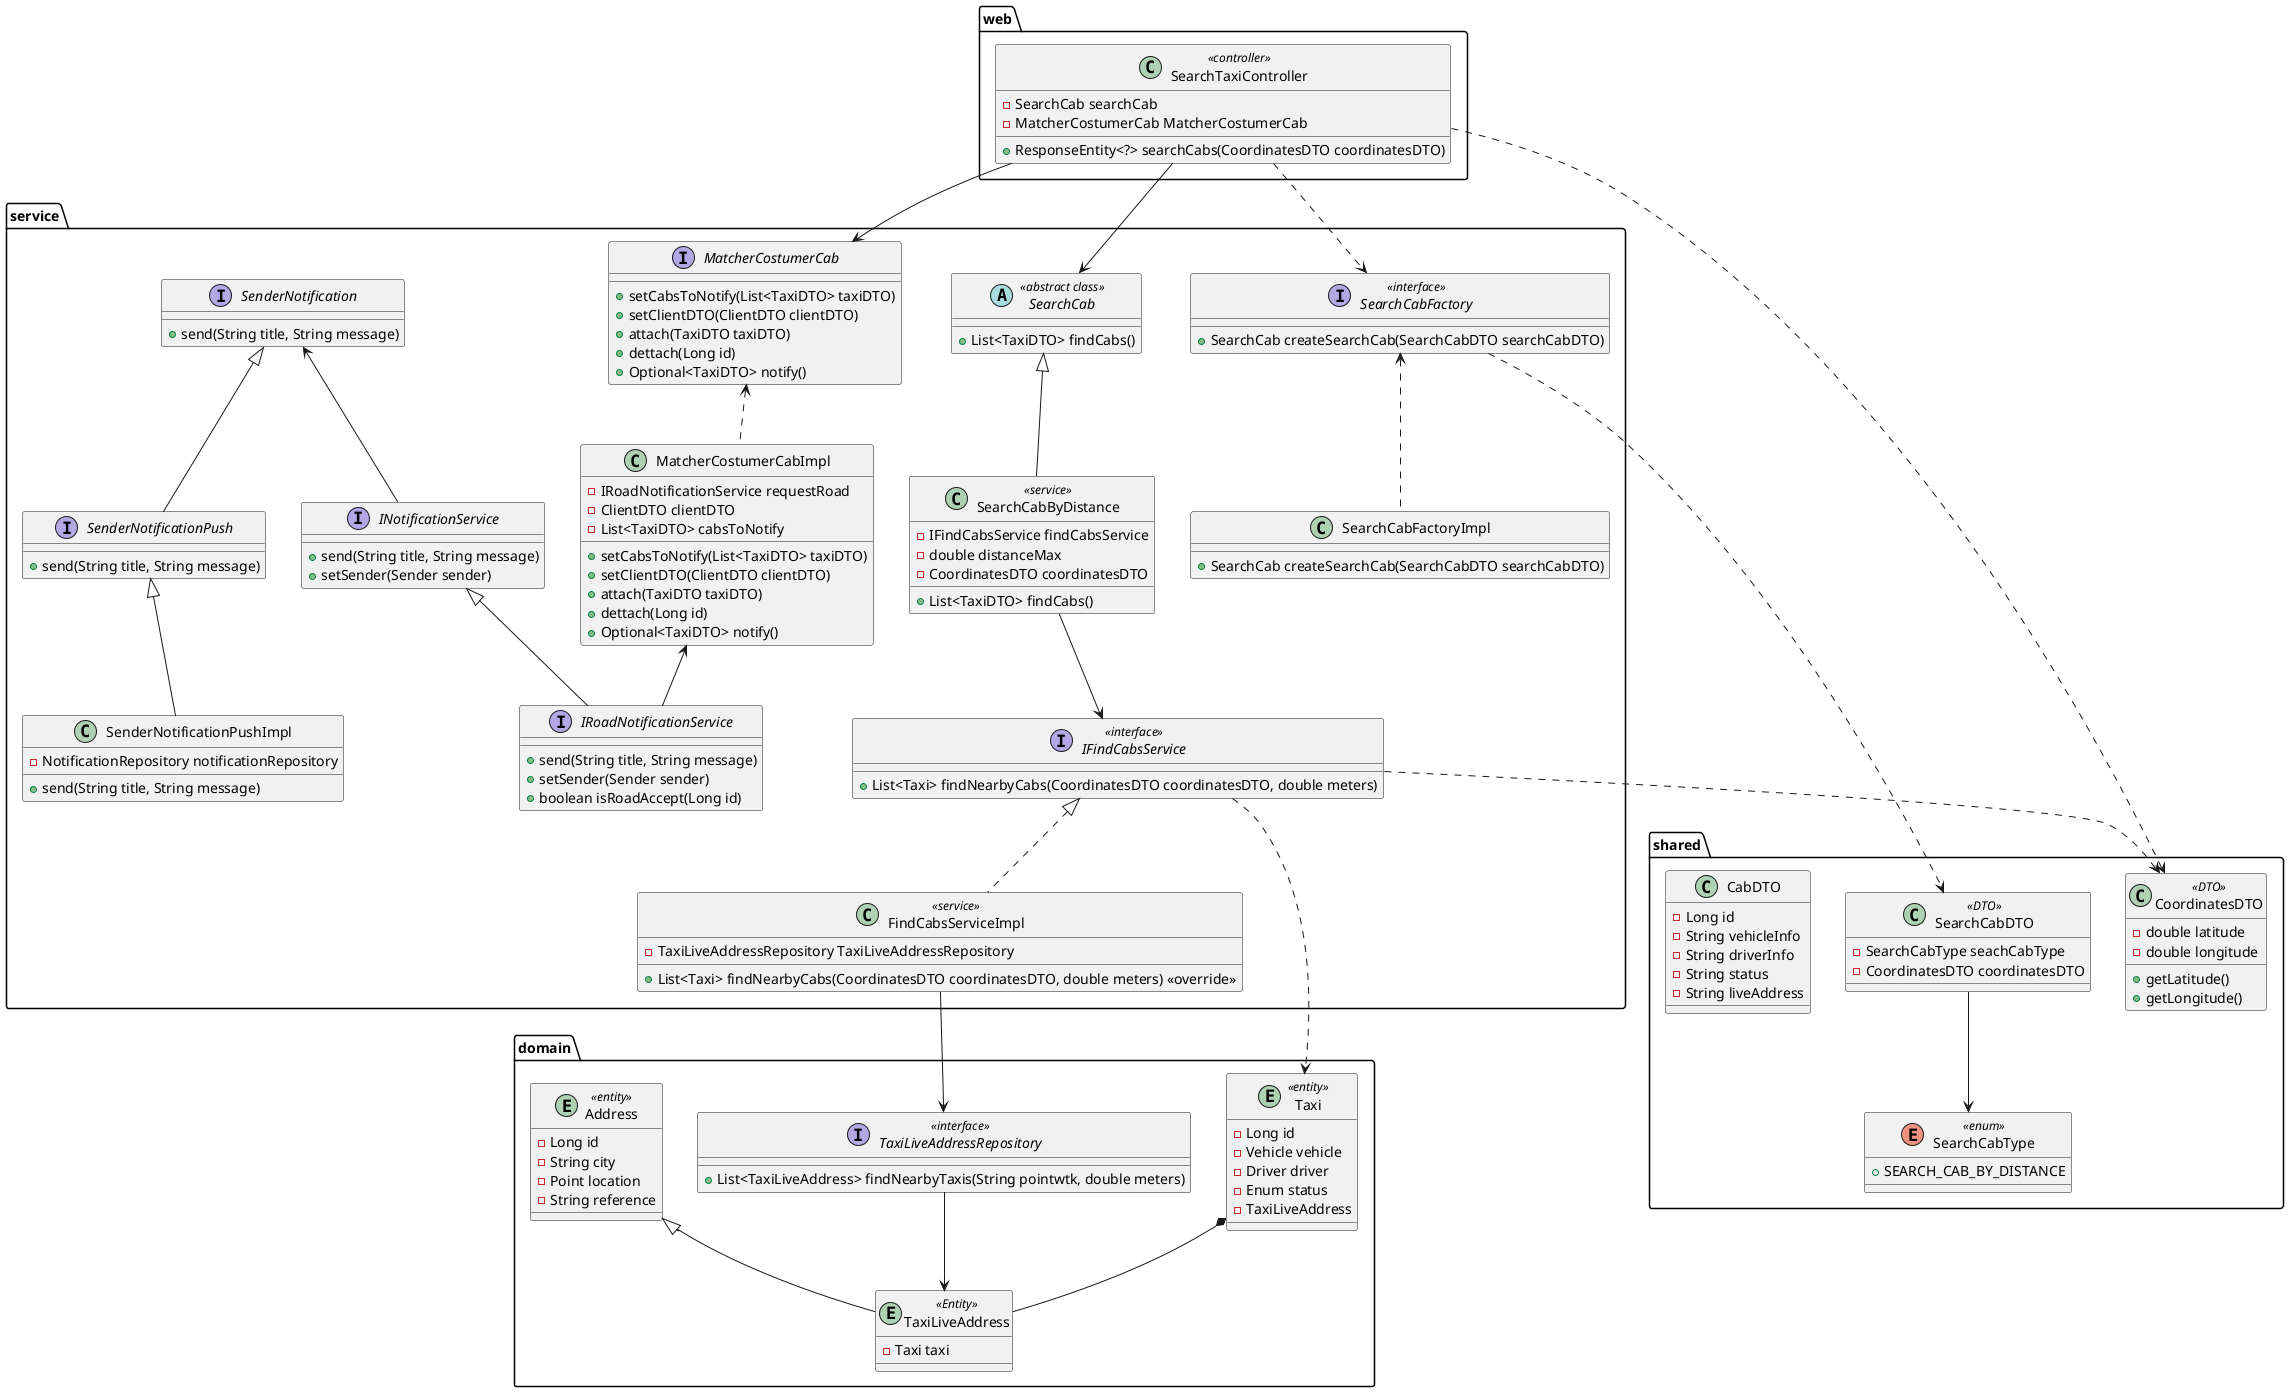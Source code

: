 @startuml  uml
top to bottom direction
package web {
    class SearchTaxiController <<controller>> {
        - SearchCab searchCab
        - MatcherCostumerCab MatcherCostumerCab
        + ResponseEntity<?> searchCabs(CoordinatesDTO coordinatesDTO)
    }
}
package domain{
    entity Address <<entity>> {
        - Long id
        - String city
        - Point location
        - String reference
    }

    entity TaxiLiveAddress <<Entity>> {
        - Taxi taxi
    }

    entity Taxi <<entity>> {
        - Long id
        - Vehicle vehicle
        - Driver driver
        - Enum status
        - TaxiLiveAddress
    }

    interface TaxiLiveAddressRepository <<interface>> {
        + List<TaxiLiveAddress> findNearbyTaxis(String pointwtk, double meters)
    }
}

package shared {
    class CoordinatesDTO <<DTO>>{
        - double latitude
        - double longitude
        + getLatitude()
        + getLongitude()
    }

    class SearchCabDTO <<DTO>> {
        - SearchCabType seachCabType
        - CoordinatesDTO coordinatesDTO
    }

    enum SearchCabType <<enum>> {
        + SEARCH_CAB_BY_DISTANCE
    }

    class CabDTO {
        - Long id
        - String vehicleInfo
        - String driverInfo
        - String status
        - String liveAddress
    }

}

package service {
    interface IFindCabsService <<interface>>{
        + List<Taxi> findNearbyCabs(CoordinatesDTO coordinatesDTO, double meters)
    }

    class FindCabsServiceImpl <<service>>{
        - TaxiLiveAddressRepository TaxiLiveAddressRepository
        + List<Taxi> findNearbyCabs(CoordinatesDTO coordinatesDTO, double meters) <<override>>
    }

    abstract class SearchCab <<abstract class>>{
        + List<TaxiDTO> findCabs()
    }

    class SearchCabByDistance <<service>> {
        - IFindCabsService findCabsService
        - double distanceMax
        - CoordinatesDTO coordinatesDTO
        + List<TaxiDTO> findCabs()
    }

    interface SearchCabFactory <<interface>>{
        + SearchCab createSearchCab(SearchCabDTO searchCabDTO)
    }

    class SearchCabFactoryImpl {
        + SearchCab createSearchCab(SearchCabDTO searchCabDTO)
    }

    interface MatcherCostumerCab {
        + setCabsToNotify(List<TaxiDTO> taxiDTO)
        + setClientDTO(ClientDTO clientDTO)
        + attach(TaxiDTO taxiDTO)
        + dettach(Long id)
        + Optional<TaxiDTO> notify()
    }

    class MatcherCostumerCabImpl {
        - IRoadNotificationService requestRoad
        - ClientDTO clientDTO
        - List<TaxiDTO> cabsToNotify
        + setCabsToNotify(List<TaxiDTO> taxiDTO)
        + setClientDTO(ClientDTO clientDTO)
        + attach(TaxiDTO taxiDTO)
        + dettach(Long id)
        + Optional<TaxiDTO> notify()
    }

    interface INotificationService {
        + send(String title, String message)
        + setSender(Sender sender)
    }

    interface SenderNotification {
        +send(String title, String message)
    }

    interface SenderNotificationPush {
        + send(String title, String message)
    }

    class SenderNotificationPushImpl {
        - NotificationRepository notificationRepository
        + send(String title, String message)
    }

    interface IRoadNotificationService {
        + send(String title, String message)
        + setSender(Sender sender)
        + boolean isRoadAccept(Long id)
    }






}




Address <|-- TaxiLiveAddress
TaxiLiveAddressRepository --> TaxiLiveAddress
Taxi *-- TaxiLiveAddress
IFindCabsService ..> CoordinatesDTO
IFindCabsService ..> Taxi

IFindCabsService <|.. FindCabsServiceImpl
FindCabsServiceImpl --> TaxiLiveAddressRepository

SearchCab <|-- SearchCabByDistance
SearchCabByDistance --> IFindCabsService

SearchTaxiController ..> CoordinatesDTO
SearchTaxiController --> SearchCab
SearchTaxiController --> MatcherCostumerCab

SearchTaxiController ..> SearchCabFactory
SearchCabFactory <.. SearchCabFactoryImpl
SearchCabFactory ..> SearchCabDTO
SearchCabDTO --> SearchCabType

MatcherCostumerCab <.. MatcherCostumerCabImpl
SenderNotification <|-- SenderNotificationPush
INotificationService <|-- IRoadNotificationService

MatcherCostumerCabImpl <-- IRoadNotificationService
SenderNotificationPush <|-- SenderNotificationPushImpl
SenderNotification <-- INotificationService
@enduml